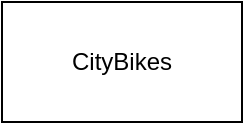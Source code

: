 <mxfile>
    <diagram name="Page-1" id="KqpaOrLgzP0RXwGhX0sl">
        <mxGraphModel dx="676" dy="614" grid="1" gridSize="10" guides="1" tooltips="1" connect="1" arrows="1" fold="1" page="1" pageScale="1" pageWidth="850" pageHeight="1100" math="0" shadow="0">
            <root>
                <mxCell id="0"/>
                <mxCell id="1" parent="0"/>
                <mxCell id="Pr_1PJWv4b9jygiJ14kt-1" value="CityBikes" style="rounded=0;whiteSpace=wrap;html=1;" parent="1" vertex="1">
                    <mxGeometry x="30" y="210" width="120" height="60" as="geometry"/>
                </mxCell>
            </root>
        </mxGraphModel>
    </diagram>
</mxfile>
